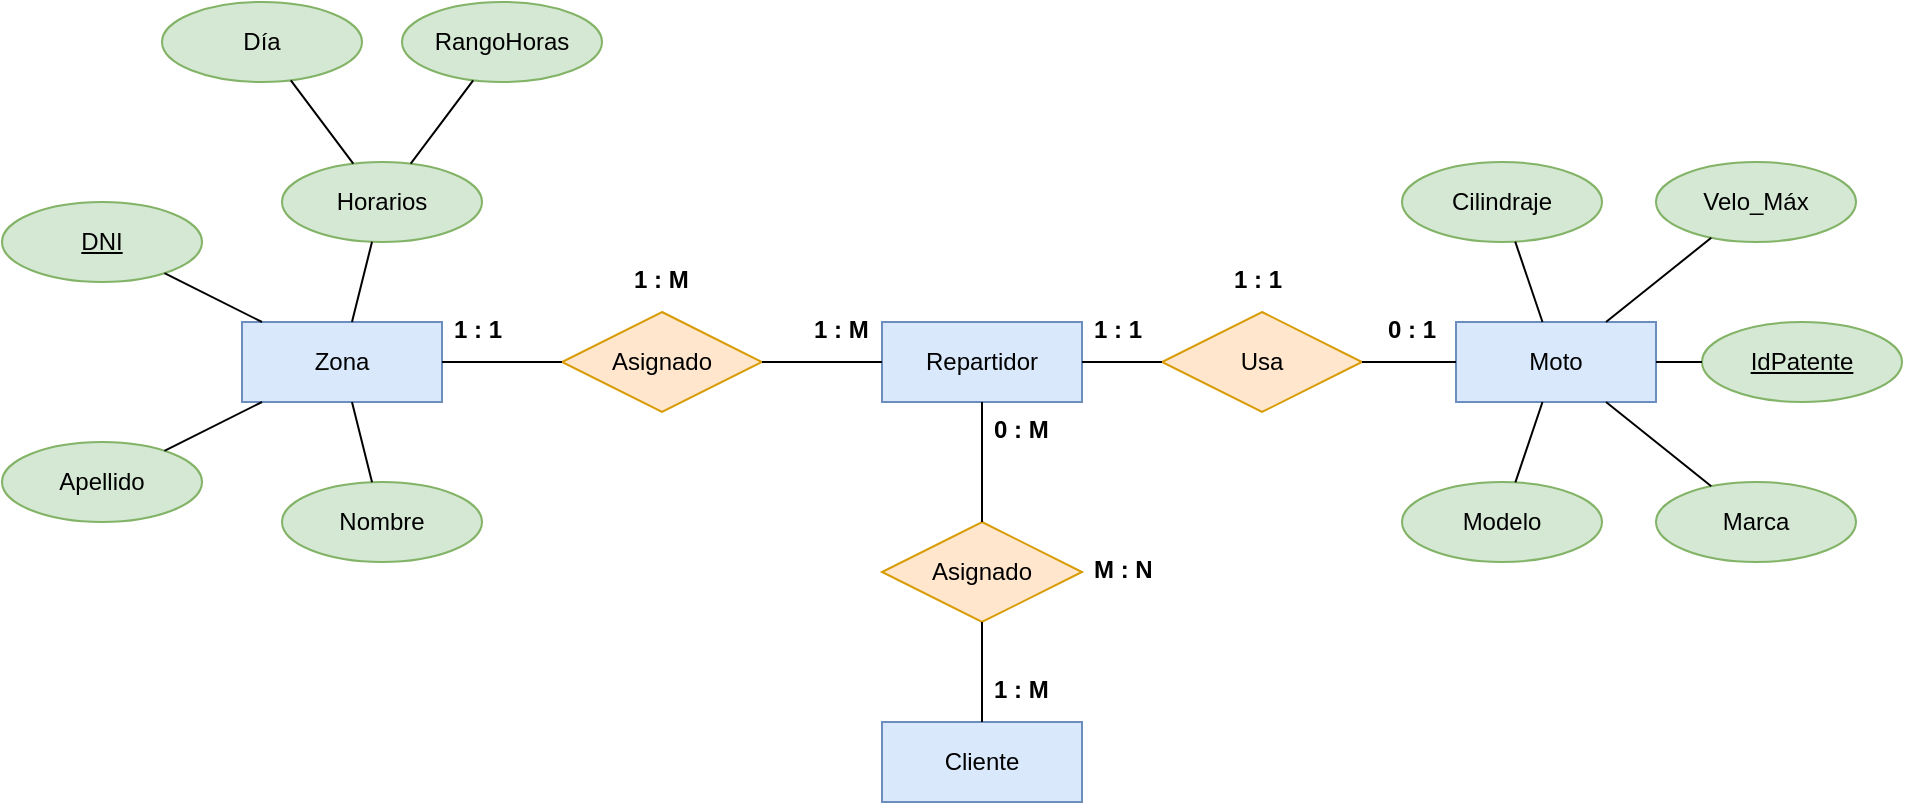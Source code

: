 <mxfile version="24.2.5" type="github">
  <diagram name="Página-1" id="_4Nhc4b1fY-WB2GzDSU6">
    <mxGraphModel dx="540" dy="342" grid="1" gridSize="10" guides="1" tooltips="1" connect="1" arrows="1" fold="1" page="1" pageScale="1" pageWidth="827" pageHeight="1169" math="0" shadow="0">
      <root>
        <mxCell id="0" />
        <mxCell id="1" parent="0" />
        <mxCell id="O9mkS1fQQ6wqIUbLn2zo-1" value="Repartidor" style="whiteSpace=wrap;html=1;align=center;fillColor=#dae8fc;strokeColor=#6c8ebf;" vertex="1" parent="1">
          <mxGeometry x="440" y="200" width="100" height="40" as="geometry" />
        </mxCell>
        <mxCell id="O9mkS1fQQ6wqIUbLn2zo-2" value="Zona" style="whiteSpace=wrap;html=1;align=center;fillColor=#dae8fc;strokeColor=#6c8ebf;" vertex="1" parent="1">
          <mxGeometry x="120" y="200" width="100" height="40" as="geometry" />
        </mxCell>
        <mxCell id="O9mkS1fQQ6wqIUbLn2zo-3" value="Cliente" style="whiteSpace=wrap;html=1;align=center;fillColor=#dae8fc;strokeColor=#6c8ebf;" vertex="1" parent="1">
          <mxGeometry x="440" y="400" width="100" height="40" as="geometry" />
        </mxCell>
        <mxCell id="O9mkS1fQQ6wqIUbLn2zo-4" value="Moto" style="whiteSpace=wrap;html=1;align=center;fillColor=#dae8fc;strokeColor=#6c8ebf;" vertex="1" parent="1">
          <mxGeometry x="727" y="200" width="100" height="40" as="geometry" />
        </mxCell>
        <mxCell id="O9mkS1fQQ6wqIUbLn2zo-5" value="Asignado" style="shape=rhombus;perimeter=rhombusPerimeter;whiteSpace=wrap;html=1;align=center;fillColor=#ffe6cc;strokeColor=#d79b00;" vertex="1" parent="1">
          <mxGeometry x="280" y="195" width="100" height="50" as="geometry" />
        </mxCell>
        <mxCell id="O9mkS1fQQ6wqIUbLn2zo-6" value="" style="endArrow=none;html=1;rounded=0;" edge="1" parent="1" source="O9mkS1fQQ6wqIUbLn2zo-1" target="O9mkS1fQQ6wqIUbLn2zo-5">
          <mxGeometry relative="1" as="geometry">
            <mxPoint x="160" y="290" as="sourcePoint" />
            <mxPoint x="320" y="290" as="targetPoint" />
          </mxGeometry>
        </mxCell>
        <mxCell id="O9mkS1fQQ6wqIUbLn2zo-7" value="" style="endArrow=none;html=1;rounded=0;" edge="1" parent="1" source="O9mkS1fQQ6wqIUbLn2zo-5" target="O9mkS1fQQ6wqIUbLn2zo-2">
          <mxGeometry relative="1" as="geometry">
            <mxPoint x="300" y="280" as="sourcePoint" />
            <mxPoint x="460" y="280" as="targetPoint" />
          </mxGeometry>
        </mxCell>
        <mxCell id="O9mkS1fQQ6wqIUbLn2zo-8" value="1 : M" style="text;strokeColor=none;fillColor=none;spacingLeft=4;spacingRight=4;overflow=hidden;rotatable=0;points=[[0,0.5],[1,0.5]];portConstraint=eastwest;fontSize=12;whiteSpace=wrap;html=1;fontStyle=1" vertex="1" parent="1">
          <mxGeometry x="310" y="165" width="40" height="30" as="geometry" />
        </mxCell>
        <mxCell id="O9mkS1fQQ6wqIUbLn2zo-9" value="1 : M" style="text;strokeColor=none;fillColor=none;spacingLeft=4;spacingRight=4;overflow=hidden;rotatable=0;points=[[0,0.5],[1,0.5]];portConstraint=eastwest;fontSize=12;whiteSpace=wrap;html=1;fontStyle=1" vertex="1" parent="1">
          <mxGeometry x="400" y="190" width="40" height="30" as="geometry" />
        </mxCell>
        <mxCell id="O9mkS1fQQ6wqIUbLn2zo-10" value="1 : 1" style="text;strokeColor=none;fillColor=none;spacingLeft=4;spacingRight=4;overflow=hidden;rotatable=0;points=[[0,0.5],[1,0.5]];portConstraint=eastwest;fontSize=12;whiteSpace=wrap;html=1;fontStyle=1" vertex="1" parent="1">
          <mxGeometry x="220" y="190" width="40" height="30" as="geometry" />
        </mxCell>
        <mxCell id="O9mkS1fQQ6wqIUbLn2zo-11" value="Asignado" style="shape=rhombus;perimeter=rhombusPerimeter;whiteSpace=wrap;html=1;align=center;fillColor=#ffe6cc;strokeColor=#d79b00;" vertex="1" parent="1">
          <mxGeometry x="440" y="300" width="100" height="50" as="geometry" />
        </mxCell>
        <mxCell id="O9mkS1fQQ6wqIUbLn2zo-12" value="Usa" style="shape=rhombus;perimeter=rhombusPerimeter;whiteSpace=wrap;html=1;align=center;fillColor=#ffe6cc;strokeColor=#d79b00;" vertex="1" parent="1">
          <mxGeometry x="580" y="195" width="100" height="50" as="geometry" />
        </mxCell>
        <mxCell id="O9mkS1fQQ6wqIUbLn2zo-13" value="" style="endArrow=none;html=1;rounded=0;" edge="1" parent="1" source="O9mkS1fQQ6wqIUbLn2zo-1" target="O9mkS1fQQ6wqIUbLn2zo-12">
          <mxGeometry relative="1" as="geometry">
            <mxPoint x="590" y="320" as="sourcePoint" />
            <mxPoint x="750" y="320" as="targetPoint" />
          </mxGeometry>
        </mxCell>
        <mxCell id="O9mkS1fQQ6wqIUbLn2zo-14" value="" style="endArrow=none;html=1;rounded=0;" edge="1" parent="1" source="O9mkS1fQQ6wqIUbLn2zo-12" target="O9mkS1fQQ6wqIUbLn2zo-4">
          <mxGeometry relative="1" as="geometry">
            <mxPoint x="640" y="290" as="sourcePoint" />
            <mxPoint x="800" y="290" as="targetPoint" />
          </mxGeometry>
        </mxCell>
        <mxCell id="O9mkS1fQQ6wqIUbLn2zo-15" value="" style="endArrow=none;html=1;rounded=0;" edge="1" parent="1" source="O9mkS1fQQ6wqIUbLn2zo-1" target="O9mkS1fQQ6wqIUbLn2zo-11">
          <mxGeometry relative="1" as="geometry">
            <mxPoint x="450" y="270" as="sourcePoint" />
            <mxPoint x="610" y="270" as="targetPoint" />
          </mxGeometry>
        </mxCell>
        <mxCell id="O9mkS1fQQ6wqIUbLn2zo-16" value="" style="endArrow=none;html=1;rounded=0;" edge="1" parent="1" source="O9mkS1fQQ6wqIUbLn2zo-3" target="O9mkS1fQQ6wqIUbLn2zo-11">
          <mxGeometry relative="1" as="geometry">
            <mxPoint x="350" y="380" as="sourcePoint" />
            <mxPoint x="510" y="380" as="targetPoint" />
          </mxGeometry>
        </mxCell>
        <mxCell id="O9mkS1fQQ6wqIUbLn2zo-17" value="M : N" style="text;strokeColor=none;fillColor=none;spacingLeft=4;spacingRight=4;overflow=hidden;rotatable=0;points=[[0,0.5],[1,0.5]];portConstraint=eastwest;fontSize=12;whiteSpace=wrap;html=1;fontStyle=1" vertex="1" parent="1">
          <mxGeometry x="540" y="310" width="40" height="30" as="geometry" />
        </mxCell>
        <mxCell id="O9mkS1fQQ6wqIUbLn2zo-18" value="0 : M" style="text;strokeColor=none;fillColor=none;spacingLeft=4;spacingRight=4;overflow=hidden;rotatable=0;points=[[0,0.5],[1,0.5]];portConstraint=eastwest;fontSize=12;whiteSpace=wrap;html=1;fontStyle=1" vertex="1" parent="1">
          <mxGeometry x="490" y="240" width="40" height="30" as="geometry" />
        </mxCell>
        <mxCell id="O9mkS1fQQ6wqIUbLn2zo-19" value="1 : M" style="text;strokeColor=none;fillColor=none;spacingLeft=4;spacingRight=4;overflow=hidden;rotatable=0;points=[[0,0.5],[1,0.5]];portConstraint=eastwest;fontSize=12;whiteSpace=wrap;html=1;fontStyle=1" vertex="1" parent="1">
          <mxGeometry x="490" y="370" width="40" height="30" as="geometry" />
        </mxCell>
        <mxCell id="O9mkS1fQQ6wqIUbLn2zo-20" value="1 : 1" style="text;strokeColor=none;fillColor=none;spacingLeft=4;spacingRight=4;overflow=hidden;rotatable=0;points=[[0,0.5],[1,0.5]];portConstraint=eastwest;fontSize=12;whiteSpace=wrap;html=1;fontStyle=1" vertex="1" parent="1">
          <mxGeometry x="610" y="165" width="40" height="30" as="geometry" />
        </mxCell>
        <mxCell id="O9mkS1fQQ6wqIUbLn2zo-21" value="0 : 1" style="text;strokeColor=none;fillColor=none;spacingLeft=4;spacingRight=4;overflow=hidden;rotatable=0;points=[[0,0.5],[1,0.5]];portConstraint=eastwest;fontSize=12;whiteSpace=wrap;html=1;fontStyle=1" vertex="1" parent="1">
          <mxGeometry x="687" y="190" width="40" height="30" as="geometry" />
        </mxCell>
        <mxCell id="O9mkS1fQQ6wqIUbLn2zo-22" value="1 : 1" style="text;strokeColor=none;fillColor=none;spacingLeft=4;spacingRight=4;overflow=hidden;rotatable=0;points=[[0,0.5],[1,0.5]];portConstraint=eastwest;fontSize=12;whiteSpace=wrap;html=1;fontStyle=1" vertex="1" parent="1">
          <mxGeometry x="540" y="190" width="40" height="30" as="geometry" />
        </mxCell>
        <mxCell id="O9mkS1fQQ6wqIUbLn2zo-23" value="DNI" style="ellipse;whiteSpace=wrap;html=1;align=center;fontStyle=4;fillColor=#d5e8d4;strokeColor=#82b366;" vertex="1" parent="1">
          <mxGeometry y="140" width="100" height="40" as="geometry" />
        </mxCell>
        <mxCell id="O9mkS1fQQ6wqIUbLn2zo-24" value="Nombre" style="ellipse;whiteSpace=wrap;html=1;align=center;fillColor=#d5e8d4;strokeColor=#82b366;" vertex="1" parent="1">
          <mxGeometry x="140" y="280" width="100" height="40" as="geometry" />
        </mxCell>
        <mxCell id="O9mkS1fQQ6wqIUbLn2zo-25" value="Apellido" style="ellipse;whiteSpace=wrap;html=1;align=center;fillColor=#d5e8d4;strokeColor=#82b366;" vertex="1" parent="1">
          <mxGeometry y="260" width="100" height="40" as="geometry" />
        </mxCell>
        <mxCell id="O9mkS1fQQ6wqIUbLn2zo-26" value="Horarios" style="ellipse;whiteSpace=wrap;html=1;align=center;fillColor=#d5e8d4;strokeColor=#82b366;" vertex="1" parent="1">
          <mxGeometry x="140" y="120" width="100" height="40" as="geometry" />
        </mxCell>
        <mxCell id="O9mkS1fQQ6wqIUbLn2zo-27" value="" style="endArrow=none;html=1;rounded=0;" edge="1" parent="1" source="O9mkS1fQQ6wqIUbLn2zo-2" target="O9mkS1fQQ6wqIUbLn2zo-26">
          <mxGeometry relative="1" as="geometry">
            <mxPoint x="100" y="190" as="sourcePoint" />
            <mxPoint x="260" y="190" as="targetPoint" />
          </mxGeometry>
        </mxCell>
        <mxCell id="O9mkS1fQQ6wqIUbLn2zo-28" value="" style="endArrow=none;html=1;rounded=0;" edge="1" parent="1" source="O9mkS1fQQ6wqIUbLn2zo-23" target="O9mkS1fQQ6wqIUbLn2zo-2">
          <mxGeometry relative="1" as="geometry">
            <mxPoint x="50" y="220" as="sourcePoint" />
            <mxPoint x="210" y="220" as="targetPoint" />
          </mxGeometry>
        </mxCell>
        <mxCell id="O9mkS1fQQ6wqIUbLn2zo-29" value="" style="endArrow=none;html=1;rounded=0;" edge="1" parent="1" source="O9mkS1fQQ6wqIUbLn2zo-25" target="O9mkS1fQQ6wqIUbLn2zo-2">
          <mxGeometry relative="1" as="geometry">
            <mxPoint x="60" y="220" as="sourcePoint" />
            <mxPoint x="220" y="220" as="targetPoint" />
          </mxGeometry>
        </mxCell>
        <mxCell id="O9mkS1fQQ6wqIUbLn2zo-30" value="" style="endArrow=none;html=1;rounded=0;" edge="1" parent="1" source="O9mkS1fQQ6wqIUbLn2zo-24" target="O9mkS1fQQ6wqIUbLn2zo-2">
          <mxGeometry relative="1" as="geometry">
            <mxPoint x="90" y="330" as="sourcePoint" />
            <mxPoint x="250" y="330" as="targetPoint" />
          </mxGeometry>
        </mxCell>
        <mxCell id="O9mkS1fQQ6wqIUbLn2zo-31" value="Día" style="ellipse;whiteSpace=wrap;html=1;align=center;fillColor=#d5e8d4;strokeColor=#82b366;" vertex="1" parent="1">
          <mxGeometry x="80" y="40" width="100" height="40" as="geometry" />
        </mxCell>
        <mxCell id="O9mkS1fQQ6wqIUbLn2zo-32" value="RangoHoras" style="ellipse;whiteSpace=wrap;html=1;align=center;fillColor=#d5e8d4;strokeColor=#82b366;" vertex="1" parent="1">
          <mxGeometry x="200" y="40" width="100" height="40" as="geometry" />
        </mxCell>
        <mxCell id="O9mkS1fQQ6wqIUbLn2zo-33" value="" style="endArrow=none;html=1;rounded=0;" edge="1" parent="1" source="O9mkS1fQQ6wqIUbLn2zo-31" target="O9mkS1fQQ6wqIUbLn2zo-26">
          <mxGeometry relative="1" as="geometry">
            <mxPoint x="50" y="110" as="sourcePoint" />
            <mxPoint x="210" y="110" as="targetPoint" />
          </mxGeometry>
        </mxCell>
        <mxCell id="O9mkS1fQQ6wqIUbLn2zo-34" value="" style="endArrow=none;html=1;rounded=0;" edge="1" parent="1" source="O9mkS1fQQ6wqIUbLn2zo-32" target="O9mkS1fQQ6wqIUbLn2zo-26">
          <mxGeometry relative="1" as="geometry">
            <mxPoint x="270" y="100" as="sourcePoint" />
            <mxPoint x="430" y="100" as="targetPoint" />
          </mxGeometry>
        </mxCell>
        <mxCell id="O9mkS1fQQ6wqIUbLn2zo-35" value="IdPatente" style="ellipse;whiteSpace=wrap;html=1;align=center;fontStyle=4;fillColor=#d5e8d4;strokeColor=#82b366;" vertex="1" parent="1">
          <mxGeometry x="850" y="200" width="100" height="40" as="geometry" />
        </mxCell>
        <mxCell id="O9mkS1fQQ6wqIUbLn2zo-36" value="Cilindraje" style="ellipse;whiteSpace=wrap;html=1;align=center;fillColor=#d5e8d4;strokeColor=#82b366;" vertex="1" parent="1">
          <mxGeometry x="700" y="120" width="100" height="40" as="geometry" />
        </mxCell>
        <mxCell id="O9mkS1fQQ6wqIUbLn2zo-37" value="Marca" style="ellipse;whiteSpace=wrap;html=1;align=center;fillColor=#d5e8d4;strokeColor=#82b366;" vertex="1" parent="1">
          <mxGeometry x="827" y="280" width="100" height="40" as="geometry" />
        </mxCell>
        <mxCell id="O9mkS1fQQ6wqIUbLn2zo-38" value="Modelo" style="ellipse;whiteSpace=wrap;html=1;align=center;fillColor=#d5e8d4;strokeColor=#82b366;" vertex="1" parent="1">
          <mxGeometry x="700" y="280" width="100" height="40" as="geometry" />
        </mxCell>
        <mxCell id="O9mkS1fQQ6wqIUbLn2zo-39" value="" style="endArrow=none;html=1;rounded=0;" edge="1" parent="1" source="O9mkS1fQQ6wqIUbLn2zo-36" target="O9mkS1fQQ6wqIUbLn2zo-4">
          <mxGeometry relative="1" as="geometry">
            <mxPoint x="670" y="170" as="sourcePoint" />
            <mxPoint x="830" y="170" as="targetPoint" />
          </mxGeometry>
        </mxCell>
        <mxCell id="O9mkS1fQQ6wqIUbLn2zo-40" value="" style="endArrow=none;html=1;rounded=0;" edge="1" parent="1" source="O9mkS1fQQ6wqIUbLn2zo-4" target="O9mkS1fQQ6wqIUbLn2zo-35">
          <mxGeometry relative="1" as="geometry">
            <mxPoint x="850" y="190" as="sourcePoint" />
            <mxPoint x="1010" y="190" as="targetPoint" />
          </mxGeometry>
        </mxCell>
        <mxCell id="O9mkS1fQQ6wqIUbLn2zo-41" value="" style="endArrow=none;html=1;rounded=0;" edge="1" parent="1" source="O9mkS1fQQ6wqIUbLn2zo-4" target="O9mkS1fQQ6wqIUbLn2zo-38">
          <mxGeometry relative="1" as="geometry">
            <mxPoint x="700" y="260" as="sourcePoint" />
            <mxPoint x="860" y="260" as="targetPoint" />
          </mxGeometry>
        </mxCell>
        <mxCell id="O9mkS1fQQ6wqIUbLn2zo-42" value="" style="endArrow=none;html=1;rounded=0;" edge="1" parent="1" source="O9mkS1fQQ6wqIUbLn2zo-4" target="O9mkS1fQQ6wqIUbLn2zo-37">
          <mxGeometry relative="1" as="geometry">
            <mxPoint x="880" y="320" as="sourcePoint" />
            <mxPoint x="1040" y="320" as="targetPoint" />
          </mxGeometry>
        </mxCell>
        <mxCell id="O9mkS1fQQ6wqIUbLn2zo-43" value="Velo_Máx" style="ellipse;whiteSpace=wrap;html=1;align=center;fillColor=#d5e8d4;strokeColor=#82b366;" vertex="1" parent="1">
          <mxGeometry x="827" y="120" width="100" height="40" as="geometry" />
        </mxCell>
        <mxCell id="O9mkS1fQQ6wqIUbLn2zo-44" value="" style="endArrow=none;html=1;rounded=0;" edge="1" parent="1" source="O9mkS1fQQ6wqIUbLn2zo-4" target="O9mkS1fQQ6wqIUbLn2zo-43">
          <mxGeometry relative="1" as="geometry">
            <mxPoint x="800" y="160" as="sourcePoint" />
            <mxPoint x="960" y="160" as="targetPoint" />
          </mxGeometry>
        </mxCell>
      </root>
    </mxGraphModel>
  </diagram>
</mxfile>

